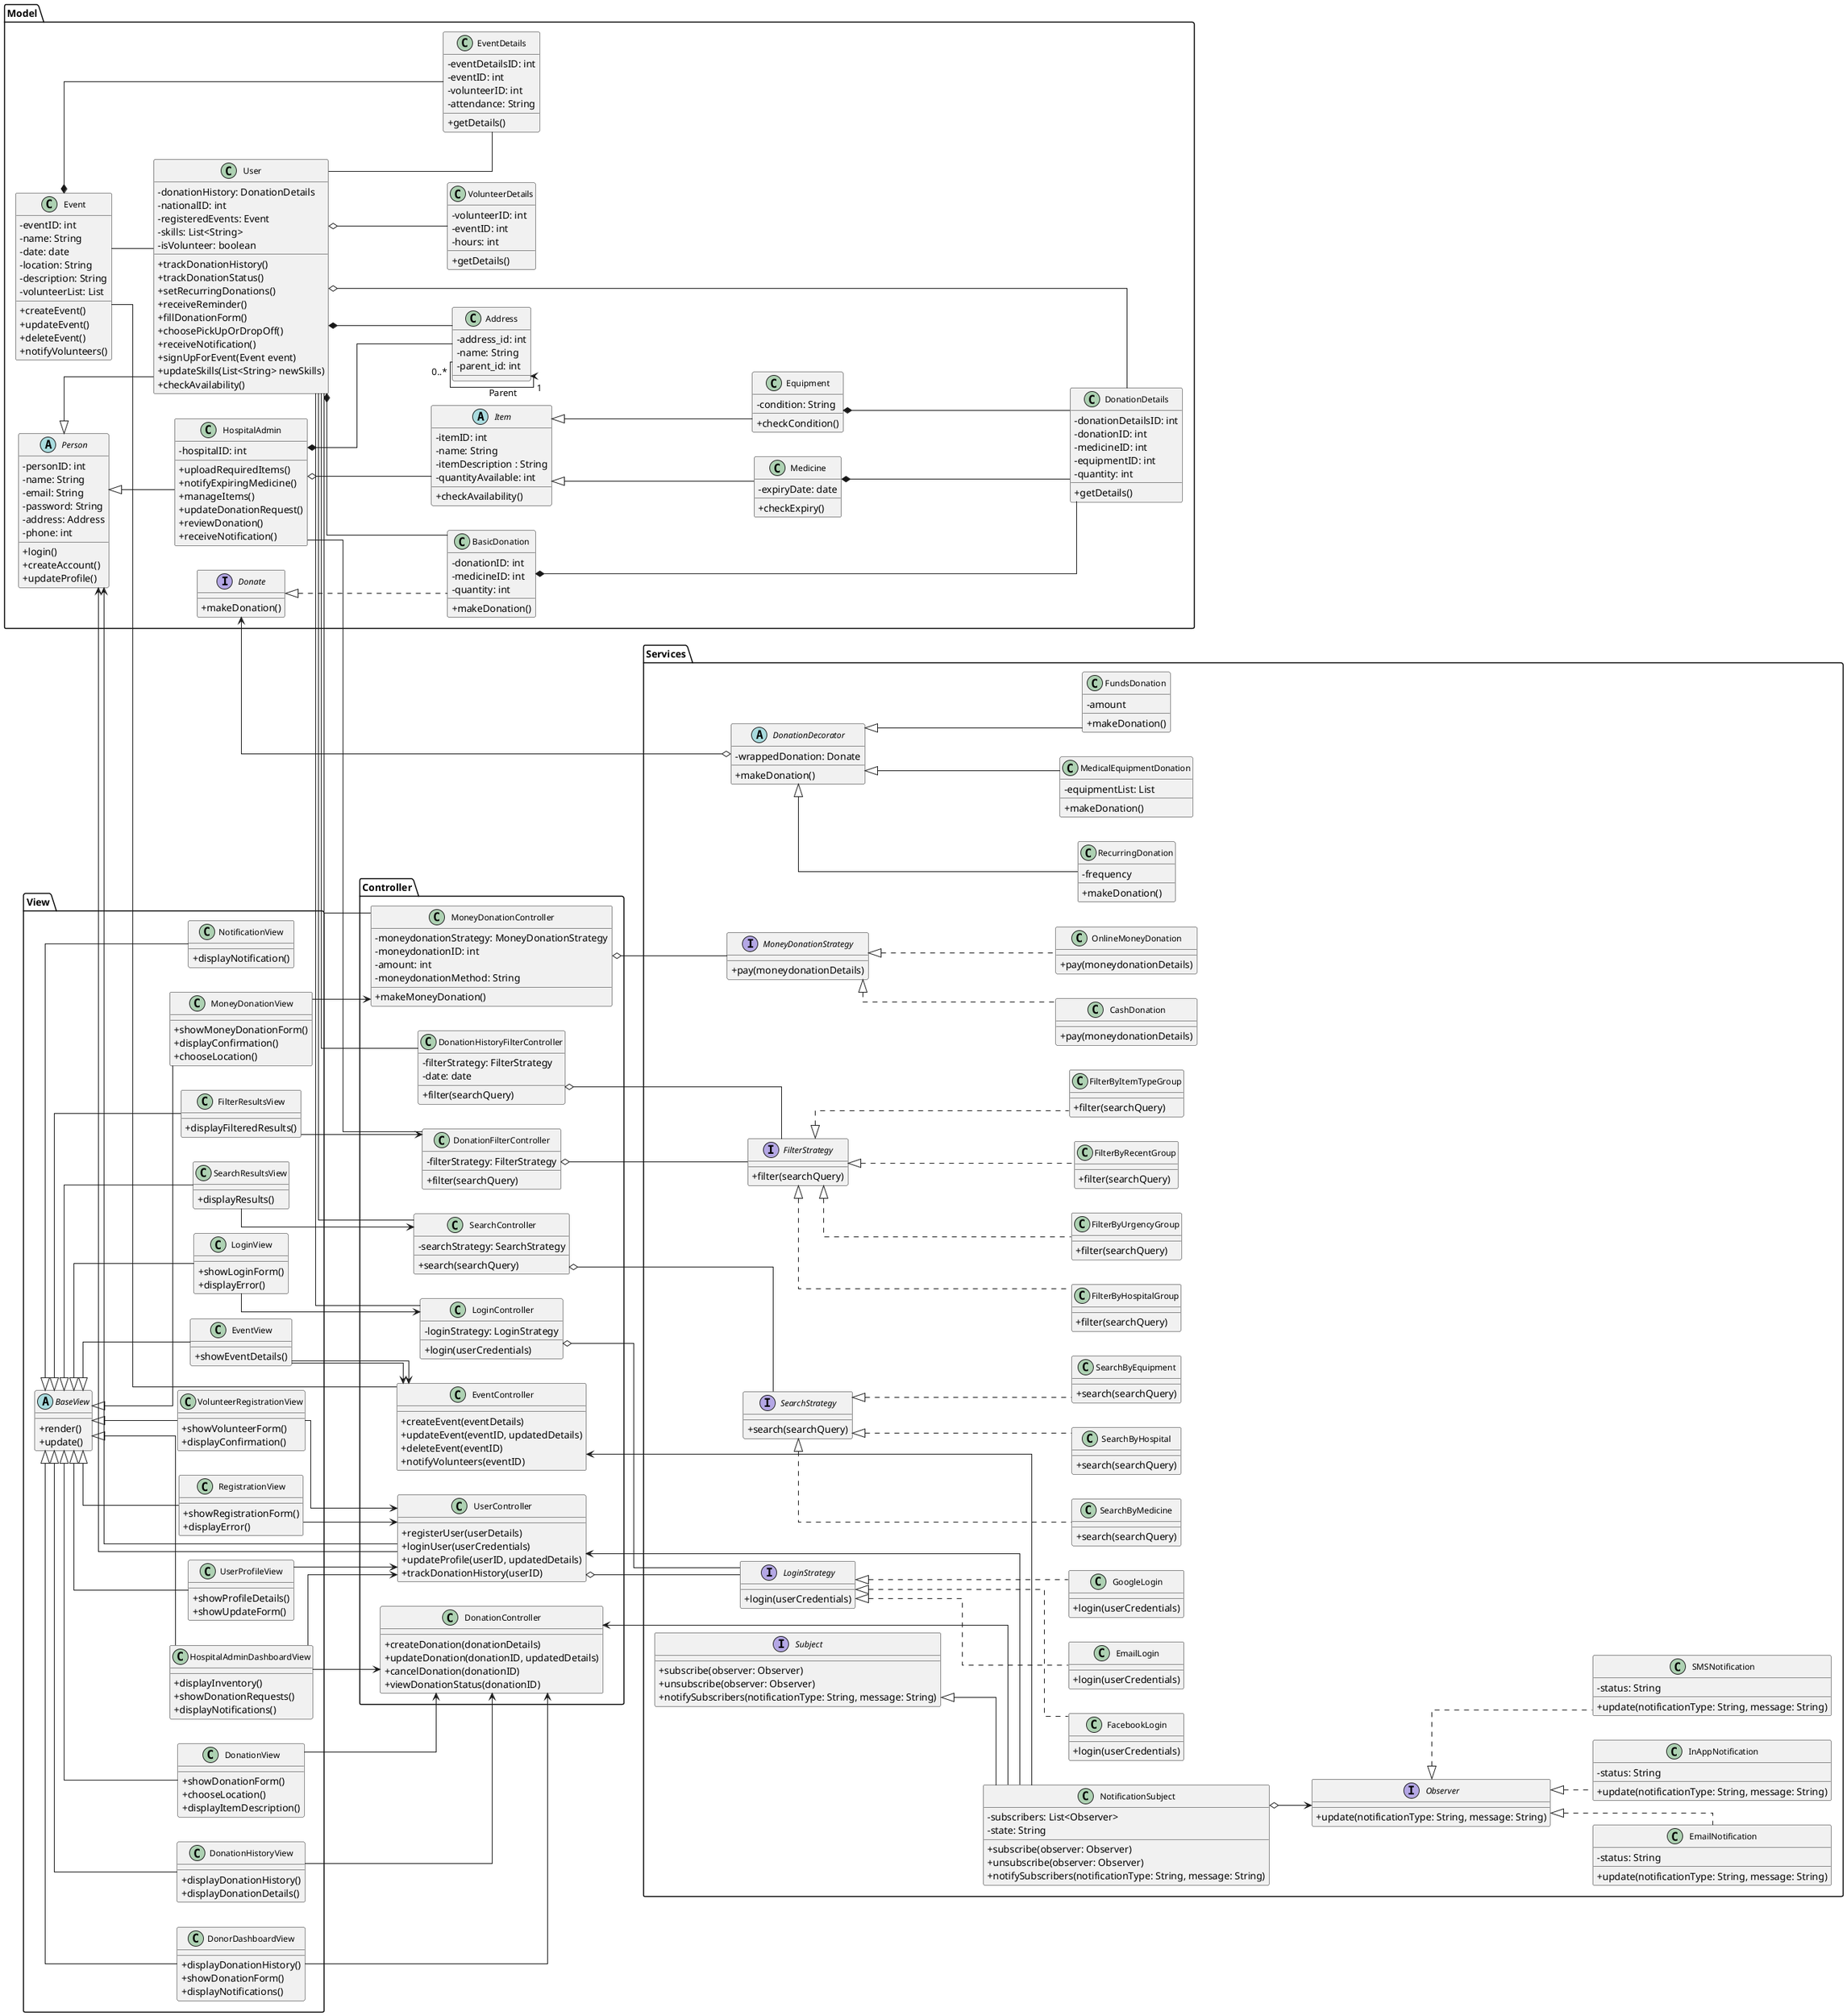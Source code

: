 @startuml
'https://plantuml.com/class-diagram


left to right direction


skinparam classAttributeIconSize 0
skinparam classFontSize 12
skinparam lineThickness 2
skinparam defaultFontName Arial
skinparam nodeMargin 30
skinparam componentStyle rectangle


skinparam linetype ortho

package "Model" {
    abstract class Person {
        -personID: int
        -name: String
        -email: String
        -password: String
        -address: Address
        -phone: int
        +login()
        +createAccount()
        +updateProfile()
    }

    class User extends Person {
        -donationHistory: DonationDetails
        -nationalID: int
        -registeredEvents: Event
        -skills: List<String>
        -isVolunteer: boolean
        +trackDonationHistory()
        +trackDonationStatus()
        +setRecurringDonations()
        +receiveReminder()
        +fillDonationForm()
        +choosePickUpOrDropOff()
        +receiveNotification()
        +signUpForEvent(Event event)
        +updateSkills(List<String> newSkills)
        +checkAvailability()
    }

    class HospitalAdmin extends Person {
        -hospitalID: int
        +uploadRequiredItems()
        +notifyExpiringMedicine()
        +manageItems()
        +updateDonationRequest()
        +reviewDonation()
        +receiveNotification()
    }

    class Address {
        -address_id: int
        -name: String
        -parent_id: int 
    }

    abstract class Item {
        -itemID: int
        -name: String
        -itemDescription : String
        -quantityAvailable: int
        +checkAvailability()
    }

    class VolunteerDetails {
        -volunteerID: int
        -eventID: int
        -hours: int
        +getDetails()
    }

    class Event {
        -eventID: int
        -name: String
        -date: date
        -location: String
        -description: String
        -volunteerList: List
        +createEvent()
        +updateEvent()
        +deleteEvent()
        +notifyVolunteers()
    }

    class EventDetails {
        -eventDetailsID: int
        -eventID: int
        -volunteerID: int
        -attendance: String
        +getDetails()
    }

    class Medicine extends Item {
        -expiryDate: date
        +checkExpiry()
    }

    class Equipment extends Item {
        -condition: String
        +checkCondition()
    }

    interface Donate {
        +makeDonation()
    }

    class DonationDetails {
        -donationDetailsID: int
        -donationID: int
        -medicineID: int
        -equipmentID: int
        -quantity: int
        +getDetails()
    }

    class BasicDonation implements Donate {
        -donationID: int
        -medicineID: int
        -quantity: int
        +makeDonation()
    }

   
}

package "View" {
    
    abstract class BaseView {
        +render()
        +update()
    }

    class DonationView extends BaseView{
        +showDonationForm()
        +chooseLocation()
        +displayItemDescription()
    }

    class DonorDashboardView extends BaseView {
        +displayDonationHistory()
        +showDonationForm()
        +displayNotifications()
    }
    
    class MoneyDonationView extends BaseView {
        +showMoneyDonationForm()
        +displayConfirmation()
        +chooseLocation()
    }

    class HospitalAdminDashboardView extends BaseView {
        +displayInventory()
        +showDonationRequests()
        +displayNotifications()
    }

    class LoginView extends BaseView {
        +showLoginForm()
        +displayError()
    }


    class DonationHistoryView extends BaseView {
        +displayDonationHistory()
        +displayDonationDetails()
    }

    class RegistrationView extends BaseView {
        +showRegistrationForm()
        +displayError()
    }

    class NotificationView extends BaseView {
        +displayNotification()
    }

    class EventView extends BaseView {
        +showEventDetails()
       
    }

    class UserProfileView extends BaseView {
        +showProfileDetails()
        +showUpdateForm()
    }

    class VolunteerRegistrationView extends BaseView {
        +showVolunteerForm()
        +displayConfirmation()
    }

    class SearchResultsView extends BaseView {
        +displayResults()
    }

    class FilterResultsView extends BaseView {
        +displayFilteredResults()
    }
}

package "Controller" {
    class MoneyDonationController {
        -moneydonationStrategy: MoneyDonationStrategy
        -moneydonationID: int
        -amount: int
        -moneydonationMethod: String
        +makeMoneyDonation()
    }

    class LoginController {
        -loginStrategy: LoginStrategy
        +login(userCredentials)
    }

    class SearchController {
        -searchStrategy: SearchStrategy
        +search(searchQuery)
    }

    class DonationFilterController {
        -filterStrategy: FilterStrategy
        +filter(searchQuery)
    }

    class DonationHistoryFilterController {
        -filterStrategy: FilterStrategy
        -date: date
        +filter(searchQuery)
    }

    class DonationController {
        +createDonation(donationDetails)
        +updateDonation(donationID, updatedDetails)
        +cancelDonation(donationID)
        +viewDonationStatus(donationID)
    }

    class UserController {
        +registerUser(userDetails)
        +loginUser(userCredentials)
        +updateProfile(userID, updatedDetails)
        +trackDonationHistory(userID)
    }

    class EventController {
        +createEvent(eventDetails)
        +updateEvent(eventID, updatedDetails)
        +deleteEvent(eventID)
        +notifyVolunteers(eventID)
    }
}

package "Services" {
    abstract class DonationDecorator {
        -wrappedDonation: Donate
        +makeDonation()
    }

    class RecurringDonation extends DonationDecorator {
        -frequency
        +makeDonation()
    }

    class MedicalEquipmentDonation extends DonationDecorator {
        -equipmentList: List
        +makeDonation()
    }

    class FundsDonation extends DonationDecorator {
        -amount
        +makeDonation()
    }

    interface Observer {
        +update(notificationType: String, message: String)
    }

    class EmailNotification implements Observer {
        -status: String
        +update(notificationType: String, message: String)
    }

    class InAppNotification implements Observer {
        -status: String
        +update(notificationType: String, message: String)
    }

    class SMSNotification implements Observer {
        -status: String
        +update(notificationType: String, message: String)
    }

    interface Subject {
        +subscribe(observer: Observer)
        +unsubscribe(observer: Observer)
        +notifySubscribers(notificationType: String, message: String)
    }

    class NotificationSubject extends Subject {
        -subscribers: List<Observer>
        -state: String
        +subscribe(observer: Observer)
        +unsubscribe(observer: Observer)
        +notifySubscribers(notificationType: String, message: String)
    }

    interface MoneyDonationStrategy {
        +pay(moneydonationDetails)
    }

    class OnlineMoneyDonation implements MoneyDonationStrategy {
        +pay(moneydonationDetails)
    }

    class CashDonation implements MoneyDonationStrategy {
        +pay(moneydonationDetails)
    }

    interface LoginStrategy {
        +login(userCredentials)
    }

    class EmailLogin implements LoginStrategy {
        +login(userCredentials)
    }

    class GoogleLogin implements LoginStrategy {
        +login(userCredentials)
    }

    class FacebookLogin implements LoginStrategy {
        +login(userCredentials)
    }

    interface SearchStrategy {
        +search(searchQuery)
    }

    class SearchByMedicine implements SearchStrategy {
        +search(searchQuery)
    }

    class SearchByHospital implements SearchStrategy {
        +search(searchQuery)
    }

    class SearchByEquipment implements SearchStrategy {
        +search(searchQuery)
    }

    interface FilterStrategy {
        +filter(searchQuery)
    }

    class FilterByRecentGroup implements FilterStrategy {
        +filter(searchQuery)
    }

    class FilterByItemTypeGroup implements FilterStrategy {
        +filter(searchQuery)
    }

    class FilterByHospitalGroup implements FilterStrategy {
        +filter(searchQuery)
    }

    class FilterByUrgencyGroup implements FilterStrategy {
        +filter(searchQuery)
    }
} 

' Define relationships between classes
User *-- BasicDonation
User o-- DonationDetails
Medicine *-- DonationDetails
BasicDonation *-- DonationDetails
LoginController o-- LoginStrategy
User -- LoginController
SearchController o-- SearchStrategy
User -- SearchController
HospitalAdmin o-- Item
Equipment *-- DonationDetails
User *-- Address
MoneyDonationController o-- MoneyDonationStrategy
User -- MoneyDonationController
User -- DonationHistoryFilterController
DonationHistoryFilterController o-- FilterStrategy
HospitalAdmin *-- Address
HospitalAdmin -- DonationFilterController
DonationFilterController o-- FilterStrategy
Address "0..*" --> "1" Address : Parent
Event *-- EventDetails
User o-- VolunteerDetails
Event -- User

UserController o-- LoginStrategy  
UserController --> Person  
DonorDashboardView --> DonationController 
HospitalAdminDashboardView --> DonationController 
LoginView --> LoginController 
MoneyDonationView --> MoneyDonationController 
DonationHistoryView --> DonationController 
EventView --> EventController 
RegistrationView --> UserController 
Person <-- UserController
Donate <--o DonationDecorator
User -- EventDetails
Event -- EventController
DonationController <-- NotificationSubject
UserController <-- NotificationSubject
EventController <-- NotificationSubject
NotificationSubject o--> Observer

UserProfileView --> UserController
VolunteerRegistrationView --> UserController
SearchResultsView --> SearchController
HospitalAdminDashboardView --> UserController
FilterResultsView --> DonationFilterController
EventView --> EventController
DonationView --> DonationController

@enduml
